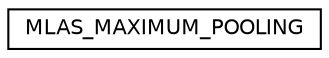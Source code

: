 digraph "Graphical Class Hierarchy"
{
  edge [fontname="Helvetica",fontsize="10",labelfontname="Helvetica",labelfontsize="10"];
  node [fontname="Helvetica",fontsize="10",shape=record];
  rankdir="LR";
  Node0 [label="MLAS_MAXIMUM_POOLING",height=0.2,width=0.4,color="black", fillcolor="white", style="filled",URL="$structMLAS__MAXIMUM__POOLING.html"];
}
